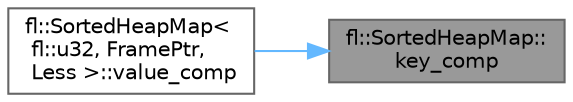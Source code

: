 digraph "fl::SortedHeapMap::key_comp"
{
 // INTERACTIVE_SVG=YES
 // LATEX_PDF_SIZE
  bgcolor="transparent";
  edge [fontname=Helvetica,fontsize=10,labelfontname=Helvetica,labelfontsize=10];
  node [fontname=Helvetica,fontsize=10,shape=box,height=0.2,width=0.4];
  rankdir="RL";
  Node1 [id="Node000001",label="fl::SortedHeapMap::\lkey_comp",height=0.2,width=0.4,color="gray40", fillcolor="grey60", style="filled", fontcolor="black",tooltip=" "];
  Node1 -> Node2 [id="edge1_Node000001_Node000002",dir="back",color="steelblue1",style="solid",tooltip=" "];
  Node2 [id="Node000002",label="fl::SortedHeapMap\<\l fl::u32, FramePtr,\l Less \>::value_comp",height=0.2,width=0.4,color="grey40", fillcolor="white", style="filled",URL="$dc/d45/classfl_1_1_sorted_heap_map_a0b813552102175c9d8d0a99aef12d105.html#a0b813552102175c9d8d0a99aef12d105",tooltip=" "];
}
